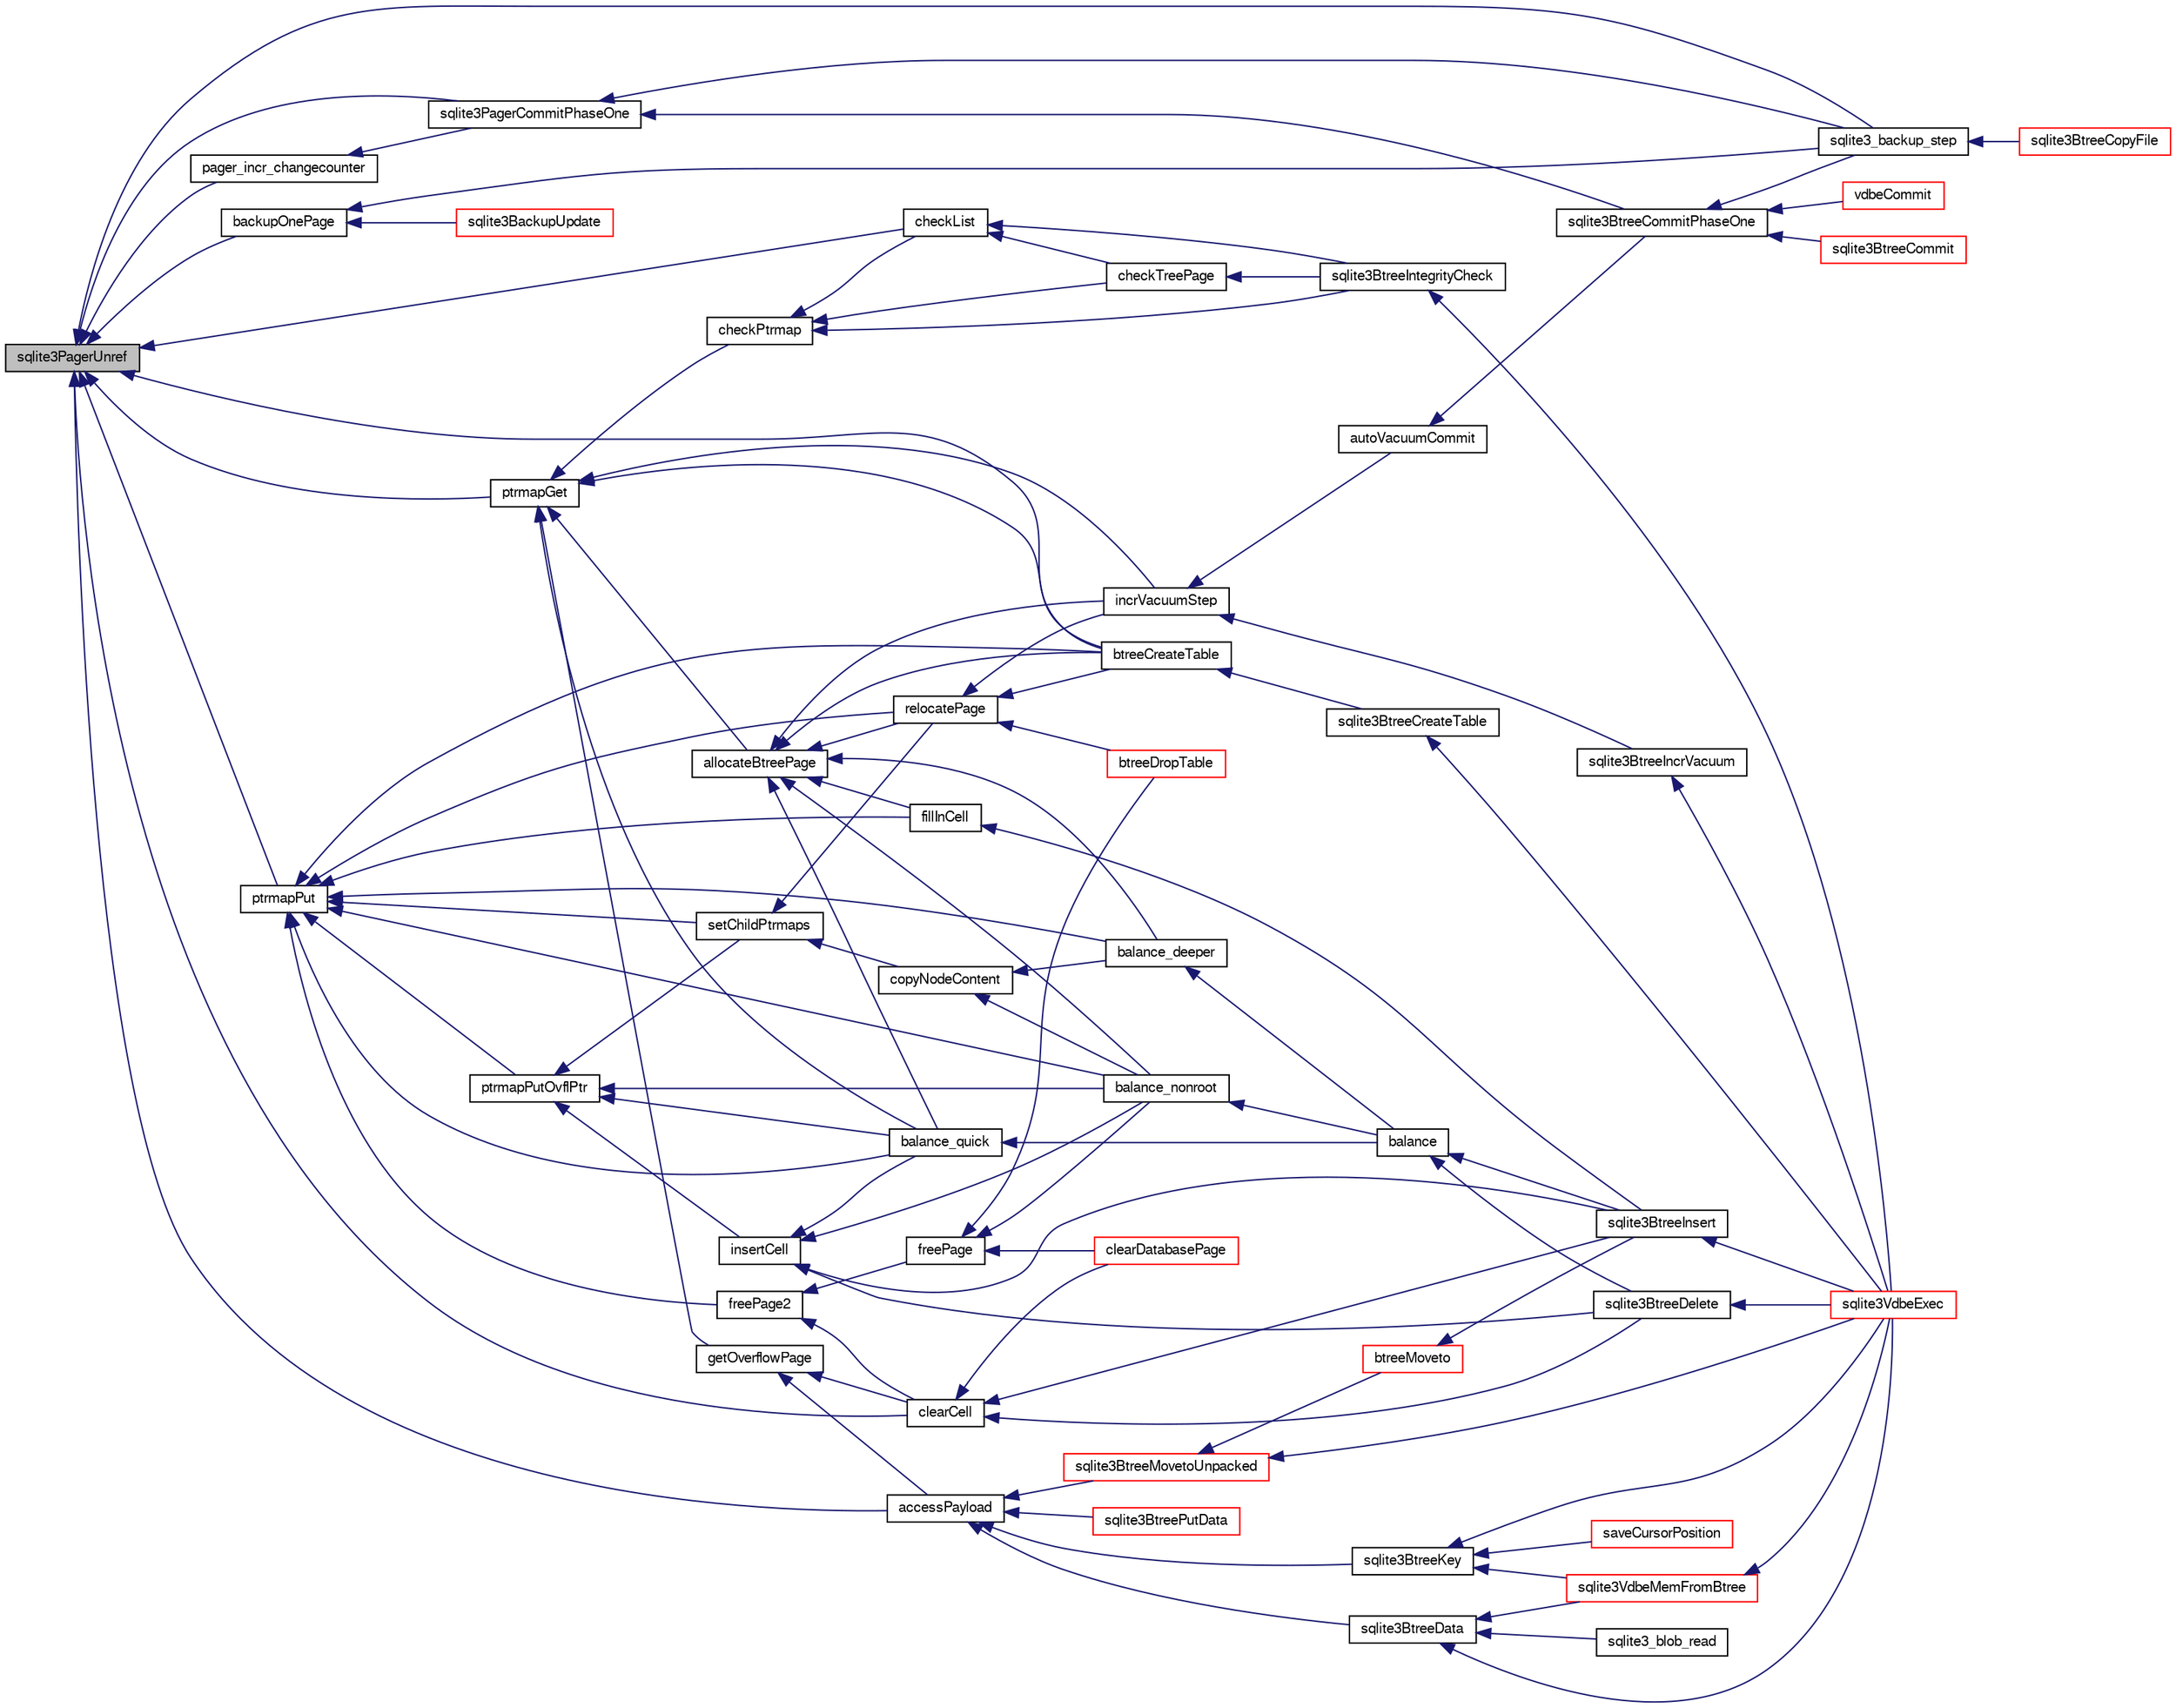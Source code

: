 digraph "sqlite3PagerUnref"
{
  edge [fontname="FreeSans",fontsize="10",labelfontname="FreeSans",labelfontsize="10"];
  node [fontname="FreeSans",fontsize="10",shape=record];
  rankdir="LR";
  Node641725 [label="sqlite3PagerUnref",height=0.2,width=0.4,color="black", fillcolor="grey75", style="filled", fontcolor="black"];
  Node641725 -> Node641726 [dir="back",color="midnightblue",fontsize="10",style="solid",fontname="FreeSans"];
  Node641726 [label="pager_incr_changecounter",height=0.2,width=0.4,color="black", fillcolor="white", style="filled",URL="$sqlite3_8c.html#add9f57a131d488bb6fc49dedc5a4df81"];
  Node641726 -> Node641727 [dir="back",color="midnightblue",fontsize="10",style="solid",fontname="FreeSans"];
  Node641727 [label="sqlite3PagerCommitPhaseOne",height=0.2,width=0.4,color="black", fillcolor="white", style="filled",URL="$sqlite3_8c.html#a2baf986bff9120486e9acc5951494ea7"];
  Node641727 -> Node641728 [dir="back",color="midnightblue",fontsize="10",style="solid",fontname="FreeSans"];
  Node641728 [label="sqlite3BtreeCommitPhaseOne",height=0.2,width=0.4,color="black", fillcolor="white", style="filled",URL="$sqlite3_8c.html#ae266cba101e64ad99a166f237532e262"];
  Node641728 -> Node641729 [dir="back",color="midnightblue",fontsize="10",style="solid",fontname="FreeSans"];
  Node641729 [label="sqlite3BtreeCommit",height=0.2,width=0.4,color="red", fillcolor="white", style="filled",URL="$sqlite3_8c.html#a8e56ab314556935f9f73080147d26419"];
  Node641728 -> Node641927 [dir="back",color="midnightblue",fontsize="10",style="solid",fontname="FreeSans"];
  Node641927 [label="sqlite3_backup_step",height=0.2,width=0.4,color="black", fillcolor="white", style="filled",URL="$sqlite3_8h.html#a1699b75e98d082eebc465a9e64c35269"];
  Node641927 -> Node641928 [dir="back",color="midnightblue",fontsize="10",style="solid",fontname="FreeSans"];
  Node641928 [label="sqlite3BtreeCopyFile",height=0.2,width=0.4,color="red", fillcolor="white", style="filled",URL="$sqlite3_8c.html#a4d9e19a79f0d5c1dfcef0bd137ae83f9"];
  Node641728 -> Node641991 [dir="back",color="midnightblue",fontsize="10",style="solid",fontname="FreeSans"];
  Node641991 [label="vdbeCommit",height=0.2,width=0.4,color="red", fillcolor="white", style="filled",URL="$sqlite3_8c.html#a5d7f1e0625451b987728f600cfe1b92d"];
  Node641727 -> Node641927 [dir="back",color="midnightblue",fontsize="10",style="solid",fontname="FreeSans"];
  Node641725 -> Node641727 [dir="back",color="midnightblue",fontsize="10",style="solid",fontname="FreeSans"];
  Node641725 -> Node641992 [dir="back",color="midnightblue",fontsize="10",style="solid",fontname="FreeSans"];
  Node641992 [label="ptrmapPut",height=0.2,width=0.4,color="black", fillcolor="white", style="filled",URL="$sqlite3_8c.html#ac16fbe55892f29324ac5d09957374ed0"];
  Node641992 -> Node641993 [dir="back",color="midnightblue",fontsize="10",style="solid",fontname="FreeSans"];
  Node641993 [label="ptrmapPutOvflPtr",height=0.2,width=0.4,color="black", fillcolor="white", style="filled",URL="$sqlite3_8c.html#a5b7cb112db531e0498aaddcbadb4985b"];
  Node641993 -> Node641994 [dir="back",color="midnightblue",fontsize="10",style="solid",fontname="FreeSans"];
  Node641994 [label="setChildPtrmaps",height=0.2,width=0.4,color="black", fillcolor="white", style="filled",URL="$sqlite3_8c.html#adf2ff6d11495ca47f88ace93f5be9d91"];
  Node641994 -> Node641995 [dir="back",color="midnightblue",fontsize="10",style="solid",fontname="FreeSans"];
  Node641995 [label="relocatePage",height=0.2,width=0.4,color="black", fillcolor="white", style="filled",URL="$sqlite3_8c.html#af8fb5934ff87b02845c89350c57fd2bc"];
  Node641995 -> Node641996 [dir="back",color="midnightblue",fontsize="10",style="solid",fontname="FreeSans"];
  Node641996 [label="incrVacuumStep",height=0.2,width=0.4,color="black", fillcolor="white", style="filled",URL="$sqlite3_8c.html#a68a85130a567f1700dc0907ec9227892"];
  Node641996 -> Node641997 [dir="back",color="midnightblue",fontsize="10",style="solid",fontname="FreeSans"];
  Node641997 [label="sqlite3BtreeIncrVacuum",height=0.2,width=0.4,color="black", fillcolor="white", style="filled",URL="$sqlite3_8c.html#a0b4c98acfd785fc6d5dc5c3237030318"];
  Node641997 -> Node641859 [dir="back",color="midnightblue",fontsize="10",style="solid",fontname="FreeSans"];
  Node641859 [label="sqlite3VdbeExec",height=0.2,width=0.4,color="red", fillcolor="white", style="filled",URL="$sqlite3_8c.html#a8ce40a614bdc56719c4d642b1e4dfb21"];
  Node641996 -> Node641998 [dir="back",color="midnightblue",fontsize="10",style="solid",fontname="FreeSans"];
  Node641998 [label="autoVacuumCommit",height=0.2,width=0.4,color="black", fillcolor="white", style="filled",URL="$sqlite3_8c.html#a809d22c6311135ae3048adf41febaef0"];
  Node641998 -> Node641728 [dir="back",color="midnightblue",fontsize="10",style="solid",fontname="FreeSans"];
  Node641995 -> Node641999 [dir="back",color="midnightblue",fontsize="10",style="solid",fontname="FreeSans"];
  Node641999 [label="btreeCreateTable",height=0.2,width=0.4,color="black", fillcolor="white", style="filled",URL="$sqlite3_8c.html#a48e09eaac366a6b585edd02553872954"];
  Node641999 -> Node642000 [dir="back",color="midnightblue",fontsize="10",style="solid",fontname="FreeSans"];
  Node642000 [label="sqlite3BtreeCreateTable",height=0.2,width=0.4,color="black", fillcolor="white", style="filled",URL="$sqlite3_8c.html#a1a9ef91a0faff12254ec3f58cade3291"];
  Node642000 -> Node641859 [dir="back",color="midnightblue",fontsize="10",style="solid",fontname="FreeSans"];
  Node641995 -> Node642001 [dir="back",color="midnightblue",fontsize="10",style="solid",fontname="FreeSans"];
  Node642001 [label="btreeDropTable",height=0.2,width=0.4,color="red", fillcolor="white", style="filled",URL="$sqlite3_8c.html#abba4061ea34842db278e91f537d2c2ff"];
  Node641994 -> Node642003 [dir="back",color="midnightblue",fontsize="10",style="solid",fontname="FreeSans"];
  Node642003 [label="copyNodeContent",height=0.2,width=0.4,color="black", fillcolor="white", style="filled",URL="$sqlite3_8c.html#ad73085375c8b00ebc87bc75dba37ca7b"];
  Node642003 -> Node642004 [dir="back",color="midnightblue",fontsize="10",style="solid",fontname="FreeSans"];
  Node642004 [label="balance_nonroot",height=0.2,width=0.4,color="black", fillcolor="white", style="filled",URL="$sqlite3_8c.html#a513ba5c0beb3462a4b60064469f1539d"];
  Node642004 -> Node642005 [dir="back",color="midnightblue",fontsize="10",style="solid",fontname="FreeSans"];
  Node642005 [label="balance",height=0.2,width=0.4,color="black", fillcolor="white", style="filled",URL="$sqlite3_8c.html#a173f7c872fb68ccd3a20440d640b66c7"];
  Node642005 -> Node642006 [dir="back",color="midnightblue",fontsize="10",style="solid",fontname="FreeSans"];
  Node642006 [label="sqlite3BtreeInsert",height=0.2,width=0.4,color="black", fillcolor="white", style="filled",URL="$sqlite3_8c.html#aa6c6b68ed28d38984e5fa329794d7f02"];
  Node642006 -> Node641859 [dir="back",color="midnightblue",fontsize="10",style="solid",fontname="FreeSans"];
  Node642005 -> Node642007 [dir="back",color="midnightblue",fontsize="10",style="solid",fontname="FreeSans"];
  Node642007 [label="sqlite3BtreeDelete",height=0.2,width=0.4,color="black", fillcolor="white", style="filled",URL="$sqlite3_8c.html#a65c40cd7ec987dbd25392a180f388fe7"];
  Node642007 -> Node641859 [dir="back",color="midnightblue",fontsize="10",style="solid",fontname="FreeSans"];
  Node642003 -> Node642008 [dir="back",color="midnightblue",fontsize="10",style="solid",fontname="FreeSans"];
  Node642008 [label="balance_deeper",height=0.2,width=0.4,color="black", fillcolor="white", style="filled",URL="$sqlite3_8c.html#af8eafba12a6ebc987cf6ae89f4cce1a8"];
  Node642008 -> Node642005 [dir="back",color="midnightblue",fontsize="10",style="solid",fontname="FreeSans"];
  Node641993 -> Node642009 [dir="back",color="midnightblue",fontsize="10",style="solid",fontname="FreeSans"];
  Node642009 [label="insertCell",height=0.2,width=0.4,color="black", fillcolor="white", style="filled",URL="$sqlite3_8c.html#a16d3a955fe59894c541d500ddf92d7c0"];
  Node642009 -> Node642010 [dir="back",color="midnightblue",fontsize="10",style="solid",fontname="FreeSans"];
  Node642010 [label="balance_quick",height=0.2,width=0.4,color="black", fillcolor="white", style="filled",URL="$sqlite3_8c.html#a92f1869a02b8b9196e5ea7ed2e61c328"];
  Node642010 -> Node642005 [dir="back",color="midnightblue",fontsize="10",style="solid",fontname="FreeSans"];
  Node642009 -> Node642004 [dir="back",color="midnightblue",fontsize="10",style="solid",fontname="FreeSans"];
  Node642009 -> Node642006 [dir="back",color="midnightblue",fontsize="10",style="solid",fontname="FreeSans"];
  Node642009 -> Node642007 [dir="back",color="midnightblue",fontsize="10",style="solid",fontname="FreeSans"];
  Node641993 -> Node642010 [dir="back",color="midnightblue",fontsize="10",style="solid",fontname="FreeSans"];
  Node641993 -> Node642004 [dir="back",color="midnightblue",fontsize="10",style="solid",fontname="FreeSans"];
  Node641992 -> Node641994 [dir="back",color="midnightblue",fontsize="10",style="solid",fontname="FreeSans"];
  Node641992 -> Node641995 [dir="back",color="midnightblue",fontsize="10",style="solid",fontname="FreeSans"];
  Node641992 -> Node642011 [dir="back",color="midnightblue",fontsize="10",style="solid",fontname="FreeSans"];
  Node642011 [label="freePage2",height=0.2,width=0.4,color="black", fillcolor="white", style="filled",URL="$sqlite3_8c.html#a625a2c2bdaf95cdb3a7cb945201f7efb"];
  Node642011 -> Node642012 [dir="back",color="midnightblue",fontsize="10",style="solid",fontname="FreeSans"];
  Node642012 [label="freePage",height=0.2,width=0.4,color="black", fillcolor="white", style="filled",URL="$sqlite3_8c.html#ad98f5006fdec390948dd2966cf0cf12f"];
  Node642012 -> Node642004 [dir="back",color="midnightblue",fontsize="10",style="solid",fontname="FreeSans"];
  Node642012 -> Node642013 [dir="back",color="midnightblue",fontsize="10",style="solid",fontname="FreeSans"];
  Node642013 [label="clearDatabasePage",height=0.2,width=0.4,color="red", fillcolor="white", style="filled",URL="$sqlite3_8c.html#aecc3046a56feeeabd3ca93c0685e35d5"];
  Node642012 -> Node642001 [dir="back",color="midnightblue",fontsize="10",style="solid",fontname="FreeSans"];
  Node642011 -> Node642016 [dir="back",color="midnightblue",fontsize="10",style="solid",fontname="FreeSans"];
  Node642016 [label="clearCell",height=0.2,width=0.4,color="black", fillcolor="white", style="filled",URL="$sqlite3_8c.html#acde9692b1b53b7e35fa3ee62c01a0341"];
  Node642016 -> Node642006 [dir="back",color="midnightblue",fontsize="10",style="solid",fontname="FreeSans"];
  Node642016 -> Node642007 [dir="back",color="midnightblue",fontsize="10",style="solid",fontname="FreeSans"];
  Node642016 -> Node642013 [dir="back",color="midnightblue",fontsize="10",style="solid",fontname="FreeSans"];
  Node641992 -> Node642017 [dir="back",color="midnightblue",fontsize="10",style="solid",fontname="FreeSans"];
  Node642017 [label="fillInCell",height=0.2,width=0.4,color="black", fillcolor="white", style="filled",URL="$sqlite3_8c.html#ab66a77004cf93954f2aae7e52a4e51a7"];
  Node642017 -> Node642006 [dir="back",color="midnightblue",fontsize="10",style="solid",fontname="FreeSans"];
  Node641992 -> Node642010 [dir="back",color="midnightblue",fontsize="10",style="solid",fontname="FreeSans"];
  Node641992 -> Node642004 [dir="back",color="midnightblue",fontsize="10",style="solid",fontname="FreeSans"];
  Node641992 -> Node642008 [dir="back",color="midnightblue",fontsize="10",style="solid",fontname="FreeSans"];
  Node641992 -> Node641999 [dir="back",color="midnightblue",fontsize="10",style="solid",fontname="FreeSans"];
  Node641725 -> Node642018 [dir="back",color="midnightblue",fontsize="10",style="solid",fontname="FreeSans"];
  Node642018 [label="ptrmapGet",height=0.2,width=0.4,color="black", fillcolor="white", style="filled",URL="$sqlite3_8c.html#ae91bfd9c1bec807a52a384d2ed01934b"];
  Node642018 -> Node641996 [dir="back",color="midnightblue",fontsize="10",style="solid",fontname="FreeSans"];
  Node642018 -> Node642019 [dir="back",color="midnightblue",fontsize="10",style="solid",fontname="FreeSans"];
  Node642019 [label="getOverflowPage",height=0.2,width=0.4,color="black", fillcolor="white", style="filled",URL="$sqlite3_8c.html#af907f898e049d621e2c9dc1ed1d63cf4"];
  Node642019 -> Node642020 [dir="back",color="midnightblue",fontsize="10",style="solid",fontname="FreeSans"];
  Node642020 [label="accessPayload",height=0.2,width=0.4,color="black", fillcolor="white", style="filled",URL="$sqlite3_8c.html#acf70e6d3cb6afd54d677b3dffb6959d2"];
  Node642020 -> Node642021 [dir="back",color="midnightblue",fontsize="10",style="solid",fontname="FreeSans"];
  Node642021 [label="sqlite3BtreeKey",height=0.2,width=0.4,color="black", fillcolor="white", style="filled",URL="$sqlite3_8c.html#ac2d5b22a7aae9c57b8a4ef7be643c1cd"];
  Node642021 -> Node642022 [dir="back",color="midnightblue",fontsize="10",style="solid",fontname="FreeSans"];
  Node642022 [label="saveCursorPosition",height=0.2,width=0.4,color="red", fillcolor="white", style="filled",URL="$sqlite3_8c.html#a1fd19e15f7d2a03087f0c1f287dda917"];
  Node642021 -> Node642032 [dir="back",color="midnightblue",fontsize="10",style="solid",fontname="FreeSans"];
  Node642032 [label="sqlite3VdbeMemFromBtree",height=0.2,width=0.4,color="red", fillcolor="white", style="filled",URL="$sqlite3_8c.html#a2f4630d8648b1bf4ffcda8c6813518d2"];
  Node642032 -> Node641859 [dir="back",color="midnightblue",fontsize="10",style="solid",fontname="FreeSans"];
  Node642021 -> Node641859 [dir="back",color="midnightblue",fontsize="10",style="solid",fontname="FreeSans"];
  Node642020 -> Node642035 [dir="back",color="midnightblue",fontsize="10",style="solid",fontname="FreeSans"];
  Node642035 [label="sqlite3BtreeData",height=0.2,width=0.4,color="black", fillcolor="white", style="filled",URL="$sqlite3_8c.html#a1790f0a3e62aea4361ab60996272a78c"];
  Node642035 -> Node642032 [dir="back",color="midnightblue",fontsize="10",style="solid",fontname="FreeSans"];
  Node642035 -> Node641859 [dir="back",color="midnightblue",fontsize="10",style="solid",fontname="FreeSans"];
  Node642035 -> Node641941 [dir="back",color="midnightblue",fontsize="10",style="solid",fontname="FreeSans"];
  Node641941 [label="sqlite3_blob_read",height=0.2,width=0.4,color="black", fillcolor="white", style="filled",URL="$sqlite3_8h.html#ae63f397da378931a64a597069ce3532a"];
  Node642020 -> Node642036 [dir="back",color="midnightblue",fontsize="10",style="solid",fontname="FreeSans"];
  Node642036 [label="sqlite3BtreeMovetoUnpacked",height=0.2,width=0.4,color="red", fillcolor="white", style="filled",URL="$sqlite3_8c.html#a6d0b5aed55d5e85a0a6bfcae169fe579"];
  Node642036 -> Node642037 [dir="back",color="midnightblue",fontsize="10",style="solid",fontname="FreeSans"];
  Node642037 [label="btreeMoveto",height=0.2,width=0.4,color="red", fillcolor="white", style="filled",URL="$sqlite3_8c.html#a13481d732f5bb516f599d16a428034c4"];
  Node642037 -> Node642006 [dir="back",color="midnightblue",fontsize="10",style="solid",fontname="FreeSans"];
  Node642036 -> Node641859 [dir="back",color="midnightblue",fontsize="10",style="solid",fontname="FreeSans"];
  Node642020 -> Node642031 [dir="back",color="midnightblue",fontsize="10",style="solid",fontname="FreeSans"];
  Node642031 [label="sqlite3BtreePutData",height=0.2,width=0.4,color="red", fillcolor="white", style="filled",URL="$sqlite3_8c.html#a3de4f8662e8ea70d283bd57db1152a4c"];
  Node642019 -> Node642016 [dir="back",color="midnightblue",fontsize="10",style="solid",fontname="FreeSans"];
  Node642018 -> Node642041 [dir="back",color="midnightblue",fontsize="10",style="solid",fontname="FreeSans"];
  Node642041 [label="allocateBtreePage",height=0.2,width=0.4,color="black", fillcolor="white", style="filled",URL="$sqlite3_8c.html#ae84ce1103eabfe9455a6a59e6cec4a33"];
  Node642041 -> Node641995 [dir="back",color="midnightblue",fontsize="10",style="solid",fontname="FreeSans"];
  Node642041 -> Node641996 [dir="back",color="midnightblue",fontsize="10",style="solid",fontname="FreeSans"];
  Node642041 -> Node642017 [dir="back",color="midnightblue",fontsize="10",style="solid",fontname="FreeSans"];
  Node642041 -> Node642010 [dir="back",color="midnightblue",fontsize="10",style="solid",fontname="FreeSans"];
  Node642041 -> Node642004 [dir="back",color="midnightblue",fontsize="10",style="solid",fontname="FreeSans"];
  Node642041 -> Node642008 [dir="back",color="midnightblue",fontsize="10",style="solid",fontname="FreeSans"];
  Node642041 -> Node641999 [dir="back",color="midnightblue",fontsize="10",style="solid",fontname="FreeSans"];
  Node642018 -> Node642010 [dir="back",color="midnightblue",fontsize="10",style="solid",fontname="FreeSans"];
  Node642018 -> Node641999 [dir="back",color="midnightblue",fontsize="10",style="solid",fontname="FreeSans"];
  Node642018 -> Node642042 [dir="back",color="midnightblue",fontsize="10",style="solid",fontname="FreeSans"];
  Node642042 [label="checkPtrmap",height=0.2,width=0.4,color="black", fillcolor="white", style="filled",URL="$sqlite3_8c.html#a09521b13d51d0264cb7f3758ec36fc90"];
  Node642042 -> Node642043 [dir="back",color="midnightblue",fontsize="10",style="solid",fontname="FreeSans"];
  Node642043 [label="checkList",height=0.2,width=0.4,color="black", fillcolor="white", style="filled",URL="$sqlite3_8c.html#a7c888a9a7f402383d462ddef0e59f52e"];
  Node642043 -> Node642044 [dir="back",color="midnightblue",fontsize="10",style="solid",fontname="FreeSans"];
  Node642044 [label="checkTreePage",height=0.2,width=0.4,color="black", fillcolor="white", style="filled",URL="$sqlite3_8c.html#a0bdac89d12e5ac328d260ae8259777b2"];
  Node642044 -> Node642045 [dir="back",color="midnightblue",fontsize="10",style="solid",fontname="FreeSans"];
  Node642045 [label="sqlite3BtreeIntegrityCheck",height=0.2,width=0.4,color="black", fillcolor="white", style="filled",URL="$sqlite3_8c.html#aa00011902d9e5ba26452d147c43fa1d8"];
  Node642045 -> Node641859 [dir="back",color="midnightblue",fontsize="10",style="solid",fontname="FreeSans"];
  Node642043 -> Node642045 [dir="back",color="midnightblue",fontsize="10",style="solid",fontname="FreeSans"];
  Node642042 -> Node642044 [dir="back",color="midnightblue",fontsize="10",style="solid",fontname="FreeSans"];
  Node642042 -> Node642045 [dir="back",color="midnightblue",fontsize="10",style="solid",fontname="FreeSans"];
  Node641725 -> Node642020 [dir="back",color="midnightblue",fontsize="10",style="solid",fontname="FreeSans"];
  Node641725 -> Node642016 [dir="back",color="midnightblue",fontsize="10",style="solid",fontname="FreeSans"];
  Node641725 -> Node641999 [dir="back",color="midnightblue",fontsize="10",style="solid",fontname="FreeSans"];
  Node641725 -> Node642043 [dir="back",color="midnightblue",fontsize="10",style="solid",fontname="FreeSans"];
  Node641725 -> Node642046 [dir="back",color="midnightblue",fontsize="10",style="solid",fontname="FreeSans"];
  Node642046 [label="backupOnePage",height=0.2,width=0.4,color="black", fillcolor="white", style="filled",URL="$sqlite3_8c.html#a7efb6a8380d746b14e73db99ad3428a2"];
  Node642046 -> Node641927 [dir="back",color="midnightblue",fontsize="10",style="solid",fontname="FreeSans"];
  Node642046 -> Node642047 [dir="back",color="midnightblue",fontsize="10",style="solid",fontname="FreeSans"];
  Node642047 [label="sqlite3BackupUpdate",height=0.2,width=0.4,color="red", fillcolor="white", style="filled",URL="$sqlite3_8c.html#a928fd0b03c8d689beb3b81d73e9c713c"];
  Node641725 -> Node641927 [dir="back",color="midnightblue",fontsize="10",style="solid",fontname="FreeSans"];
}
